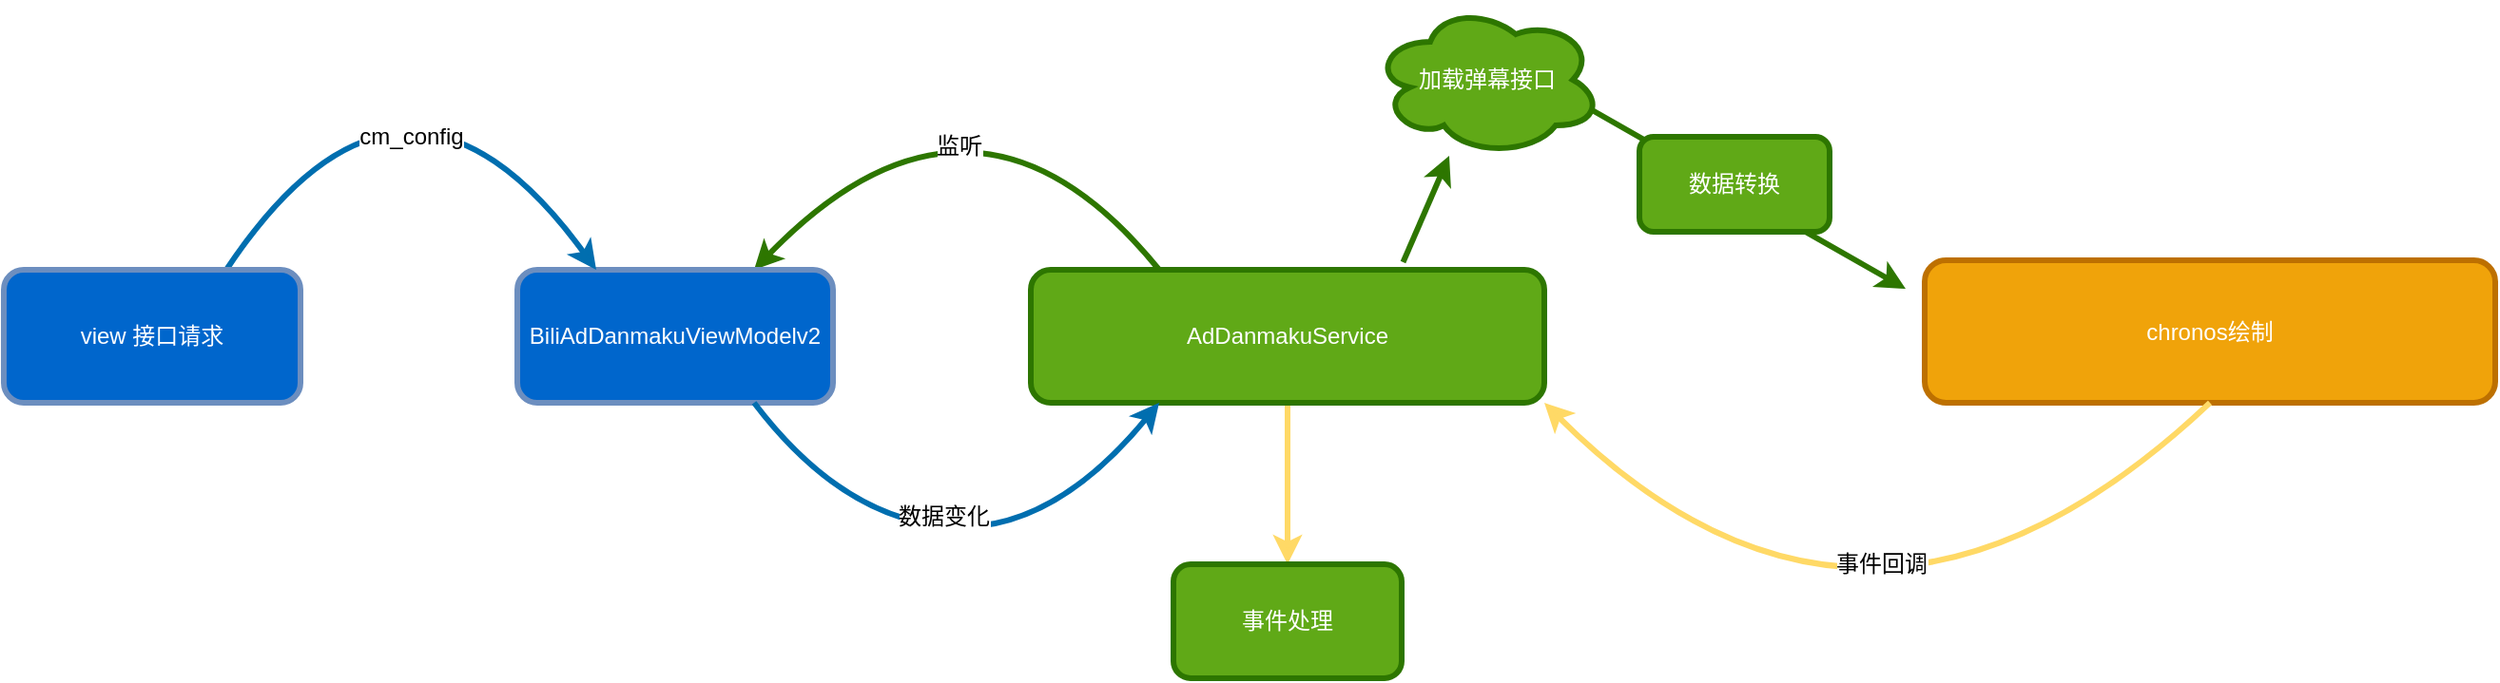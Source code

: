 <mxfile version="21.0.8" type="github"><diagram name="第 1 页" id="1ErNW1YrOjuaCHJfvnOw"><mxGraphModel dx="1617" dy="2060" grid="0" gridSize="10" guides="1" tooltips="1" connect="1" arrows="1" fold="1" page="1" pageScale="1" pageWidth="827" pageHeight="1169" background="none" math="0" shadow="0"><root><mxCell id="0"/><mxCell id="1" parent="0"/><mxCell id="0h6yJaKDiSAz7u9MU3Xt-16" style="edgeStyle=none;shape=connector;orthogonalLoop=1;jettySize=auto;html=1;labelBackgroundColor=default;strokeColor=#2D7600;fontFamily=Helvetica;fontSize=12;fontColor=default;endArrow=classic;strokeWidth=3;curved=1;exitX=0.25;exitY=0;exitDx=0;exitDy=0;entryX=0.75;entryY=0;entryDx=0;entryDy=0;fillColor=#60a917;" edge="1" parent="1" source="0h6yJaKDiSAz7u9MU3Xt-7" target="0h6yJaKDiSAz7u9MU3Xt-11"><mxGeometry relative="1" as="geometry"><mxPoint x="1070" y="80" as="sourcePoint"/><mxPoint x="830" y="80" as="targetPoint"/><Array as="points"><mxPoint x="950" y="-30"/></Array></mxGeometry></mxCell><mxCell id="0h6yJaKDiSAz7u9MU3Xt-21" value="监听" style="edgeLabel;html=1;align=center;verticalAlign=middle;resizable=0;points=[];fontSize=12;fontFamily=Helvetica;fontColor=default;" vertex="1" connectable="0" parent="0h6yJaKDiSAz7u9MU3Xt-16"><mxGeometry x="-0.205" y="33" relative="1" as="geometry"><mxPoint y="13" as="offset"/></mxGeometry></mxCell><mxCell id="0h6yJaKDiSAz7u9MU3Xt-33" value="" style="edgeStyle=none;shape=connector;rounded=0;orthogonalLoop=1;jettySize=auto;html=1;labelBackgroundColor=default;strokeColor=#FFD966;strokeWidth=3;fontFamily=Helvetica;fontSize=12;fontColor=default;endArrow=classic;fillColor=#e3c800;" edge="1" parent="1" source="0h6yJaKDiSAz7u9MU3Xt-7" target="0h6yJaKDiSAz7u9MU3Xt-32"><mxGeometry relative="1" as="geometry"/></mxCell><mxCell id="0h6yJaKDiSAz7u9MU3Xt-7" value="AdDanmakuService" style="whiteSpace=wrap;html=1;rounded=1;fillColor=#60a917;strokeColor=#2D7600;strokeWidth=3;fillStyle=solid;labelBorderColor=none;fontColor=#ffffff;" vertex="1" parent="1"><mxGeometry x="980" y="90" width="270" height="70" as="geometry"/></mxCell><mxCell id="0h6yJaKDiSAz7u9MU3Xt-11" value="&lt;font color=&quot;#ffffff&quot;&gt;BiliAdDanmakuViewModelv2&lt;/font&gt;" style="rounded=1;whiteSpace=wrap;html=1;strokeColor=#6c8ebf;strokeWidth=3;fontFamily=Helvetica;fontSize=12;fontColor=default;fillColor=#0066CC;" vertex="1" parent="1"><mxGeometry x="710" y="90" width="166" height="70" as="geometry"/></mxCell><mxCell id="0h6yJaKDiSAz7u9MU3Xt-15" style="edgeStyle=none;shape=connector;orthogonalLoop=1;jettySize=auto;html=1;exitX=0.75;exitY=0;exitDx=0;exitDy=0;entryX=0.25;entryY=0;entryDx=0;entryDy=0;labelBackgroundColor=default;strokeColor=#006EAF;fontFamily=Helvetica;fontSize=12;fontColor=default;endArrow=classic;curved=1;strokeWidth=3;fillColor=#1ba1e2;" edge="1" parent="1" source="0h6yJaKDiSAz7u9MU3Xt-13" target="0h6yJaKDiSAz7u9MU3Xt-11"><mxGeometry relative="1" as="geometry"><Array as="points"><mxPoint x="650" y="-50"/></Array></mxGeometry></mxCell><mxCell id="0h6yJaKDiSAz7u9MU3Xt-18" value="cm_config" style="edgeLabel;html=1;align=center;verticalAlign=middle;resizable=0;points=[];fontSize=12;fontFamily=Helvetica;fontColor=default;" vertex="1" connectable="0" parent="0h6yJaKDiSAz7u9MU3Xt-15"><mxGeometry x="0.354" y="-41" relative="1" as="geometry"><mxPoint y="-5" as="offset"/></mxGeometry></mxCell><mxCell id="0h6yJaKDiSAz7u9MU3Xt-13" value="&lt;p&gt;&lt;font color=&quot;#ffffff&quot;&gt;view 接口请求&lt;/font&gt;&lt;/p&gt;" style="rounded=1;whiteSpace=wrap;html=1;strokeColor=#6c8ebf;strokeWidth=3;fontFamily=Helvetica;fontSize=12;fontColor=default;fillColor=#0066CC;" vertex="1" parent="1"><mxGeometry x="440" y="90" width="156" height="70" as="geometry"/></mxCell><mxCell id="0h6yJaKDiSAz7u9MU3Xt-19" value="" style="edgeStyle=none;orthogonalLoop=1;jettySize=auto;html=1;labelBackgroundColor=default;strokeColor=#006EAF;strokeWidth=3;fontFamily=Helvetica;fontSize=12;fontColor=default;endArrow=classic;shape=connector;exitX=0.75;exitY=1;exitDx=0;exitDy=0;entryX=0.25;entryY=1;entryDx=0;entryDy=0;curved=1;fillColor=#1ba1e2;" edge="1" parent="1" source="0h6yJaKDiSAz7u9MU3Xt-11" target="0h6yJaKDiSAz7u9MU3Xt-7"><mxGeometry width="100" relative="1" as="geometry"><mxPoint x="870" y="260" as="sourcePoint"/><mxPoint x="830" y="350" as="targetPoint"/><Array as="points"><mxPoint x="880" y="220"/><mxPoint x="990" y="230"/></Array></mxGeometry></mxCell><mxCell id="0h6yJaKDiSAz7u9MU3Xt-22" value="数据变化" style="edgeLabel;html=1;align=center;verticalAlign=middle;resizable=0;points=[];fontSize=12;fontFamily=Helvetica;fontColor=default;" vertex="1" connectable="0" parent="0h6yJaKDiSAz7u9MU3Xt-19"><mxGeometry x="0.125" y="40" relative="1" as="geometry"><mxPoint x="-30" y="32" as="offset"/></mxGeometry></mxCell><mxCell id="0h6yJaKDiSAz7u9MU3Xt-20" value="&lt;font color=&quot;#ffffff&quot;&gt;chronos绘制&lt;/font&gt;" style="rounded=1;whiteSpace=wrap;html=1;strokeColor=#BD7000;strokeWidth=3;fontFamily=Helvetica;fontSize=12;fillColor=#f0a30a;fontColor=#000000;" vertex="1" parent="1"><mxGeometry x="1450" y="85" width="300" height="75" as="geometry"/></mxCell><mxCell id="0h6yJaKDiSAz7u9MU3Xt-23" value="加载弹幕接口" style="ellipse;shape=cloud;whiteSpace=wrap;html=1;rounded=1;strokeColor=#2D7600;strokeWidth=3;fontFamily=Helvetica;fontSize=12;fontColor=#ffffff;fillColor=#60a917;" vertex="1" parent="1"><mxGeometry x="1160" y="-50" width="120" height="80" as="geometry"/></mxCell><mxCell id="0h6yJaKDiSAz7u9MU3Xt-24" value="" style="endArrow=classic;html=1;rounded=0;labelBackgroundColor=default;strokeColor=#2D7600;strokeWidth=3;fontFamily=Helvetica;fontSize=12;fontColor=default;shape=connector;exitX=0.725;exitY=-0.057;exitDx=0;exitDy=0;exitPerimeter=0;fillColor=#60a917;" edge="1" parent="1" source="0h6yJaKDiSAz7u9MU3Xt-7"><mxGeometry width="50" height="50" relative="1" as="geometry"><mxPoint x="1150" y="80" as="sourcePoint"/><mxPoint x="1200" y="30" as="targetPoint"/></mxGeometry></mxCell><mxCell id="0h6yJaKDiSAz7u9MU3Xt-25" value="" style="endArrow=classic;html=1;rounded=0;labelBackgroundColor=default;strokeColor=#2D7600;strokeWidth=3;fontFamily=Helvetica;fontSize=12;fontColor=default;shape=connector;exitX=0.96;exitY=0.7;exitDx=0;exitDy=0;exitPerimeter=0;fillColor=#60a917;" edge="1" parent="1" source="0h6yJaKDiSAz7u9MU3Xt-23"><mxGeometry width="50" height="50" relative="1" as="geometry"><mxPoint x="1320" y="110" as="sourcePoint"/><mxPoint x="1440" y="100" as="targetPoint"/></mxGeometry></mxCell><mxCell id="0h6yJaKDiSAz7u9MU3Xt-27" value="数据转换" style="rounded=1;whiteSpace=wrap;html=1;strokeColor=#2D7600;strokeWidth=3;fontFamily=Helvetica;fontSize=12;fontColor=#ffffff;fillColor=#60a917;" vertex="1" parent="1"><mxGeometry x="1300" y="20" width="100" height="50" as="geometry"/></mxCell><mxCell id="0h6yJaKDiSAz7u9MU3Xt-29" style="edgeStyle=none;shape=connector;rounded=0;orthogonalLoop=1;jettySize=auto;html=1;exitX=1;exitY=1;exitDx=0;exitDy=0;labelBackgroundColor=default;strokeColor=#FFFFFF;strokeWidth=3;fontFamily=Helvetica;fontSize=12;fontColor=default;endArrow=classic;" edge="1" parent="1" source="0h6yJaKDiSAz7u9MU3Xt-27" target="0h6yJaKDiSAz7u9MU3Xt-27"><mxGeometry relative="1" as="geometry"/></mxCell><mxCell id="0h6yJaKDiSAz7u9MU3Xt-30" value="" style="endArrow=classic;html=1;labelBackgroundColor=default;strokeColor=#FFD966;strokeWidth=3;fontFamily=Helvetica;fontSize=12;fontColor=default;shape=connector;entryX=1;entryY=1;entryDx=0;entryDy=0;exitX=0.5;exitY=1;exitDx=0;exitDy=0;curved=1;" edge="1" parent="1" source="0h6yJaKDiSAz7u9MU3Xt-20" target="0h6yJaKDiSAz7u9MU3Xt-7"><mxGeometry width="50" height="50" relative="1" as="geometry"><mxPoint x="1320" y="260" as="sourcePoint"/><mxPoint x="1370" y="210" as="targetPoint"/><Array as="points"><mxPoint x="1420" y="330"/></Array></mxGeometry></mxCell><mxCell id="0h6yJaKDiSAz7u9MU3Xt-31" value="事件回调" style="edgeLabel;html=1;align=center;verticalAlign=middle;resizable=0;points=[];fontSize=12;fontFamily=Helvetica;fontColor=default;" vertex="1" connectable="0" parent="0h6yJaKDiSAz7u9MU3Xt-30"><mxGeometry x="-0.248" y="-58" relative="1" as="geometry"><mxPoint y="1" as="offset"/></mxGeometry></mxCell><mxCell id="0h6yJaKDiSAz7u9MU3Xt-32" value="事件处理" style="whiteSpace=wrap;html=1;fillColor=#60a917;strokeColor=#2D7600;fontColor=#ffffff;rounded=1;strokeWidth=3;fillStyle=solid;labelBorderColor=none;" vertex="1" parent="1"><mxGeometry x="1055" y="245" width="120" height="60" as="geometry"/></mxCell></root></mxGraphModel></diagram></mxfile>